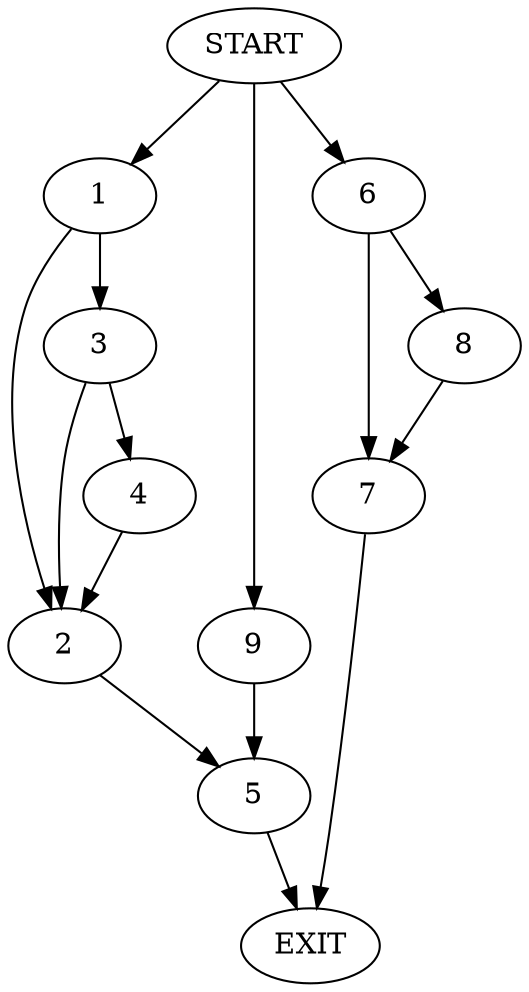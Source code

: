 digraph {
0 [label="START"]
10 [label="EXIT"]
0 -> 1
1 -> 2
1 -> 3
3 -> 2
3 -> 4
2 -> 5
4 -> 2
0 -> 6
6 -> 7
6 -> 8
8 -> 7
7 -> 10
5 -> 10
0 -> 9
9 -> 5
}
